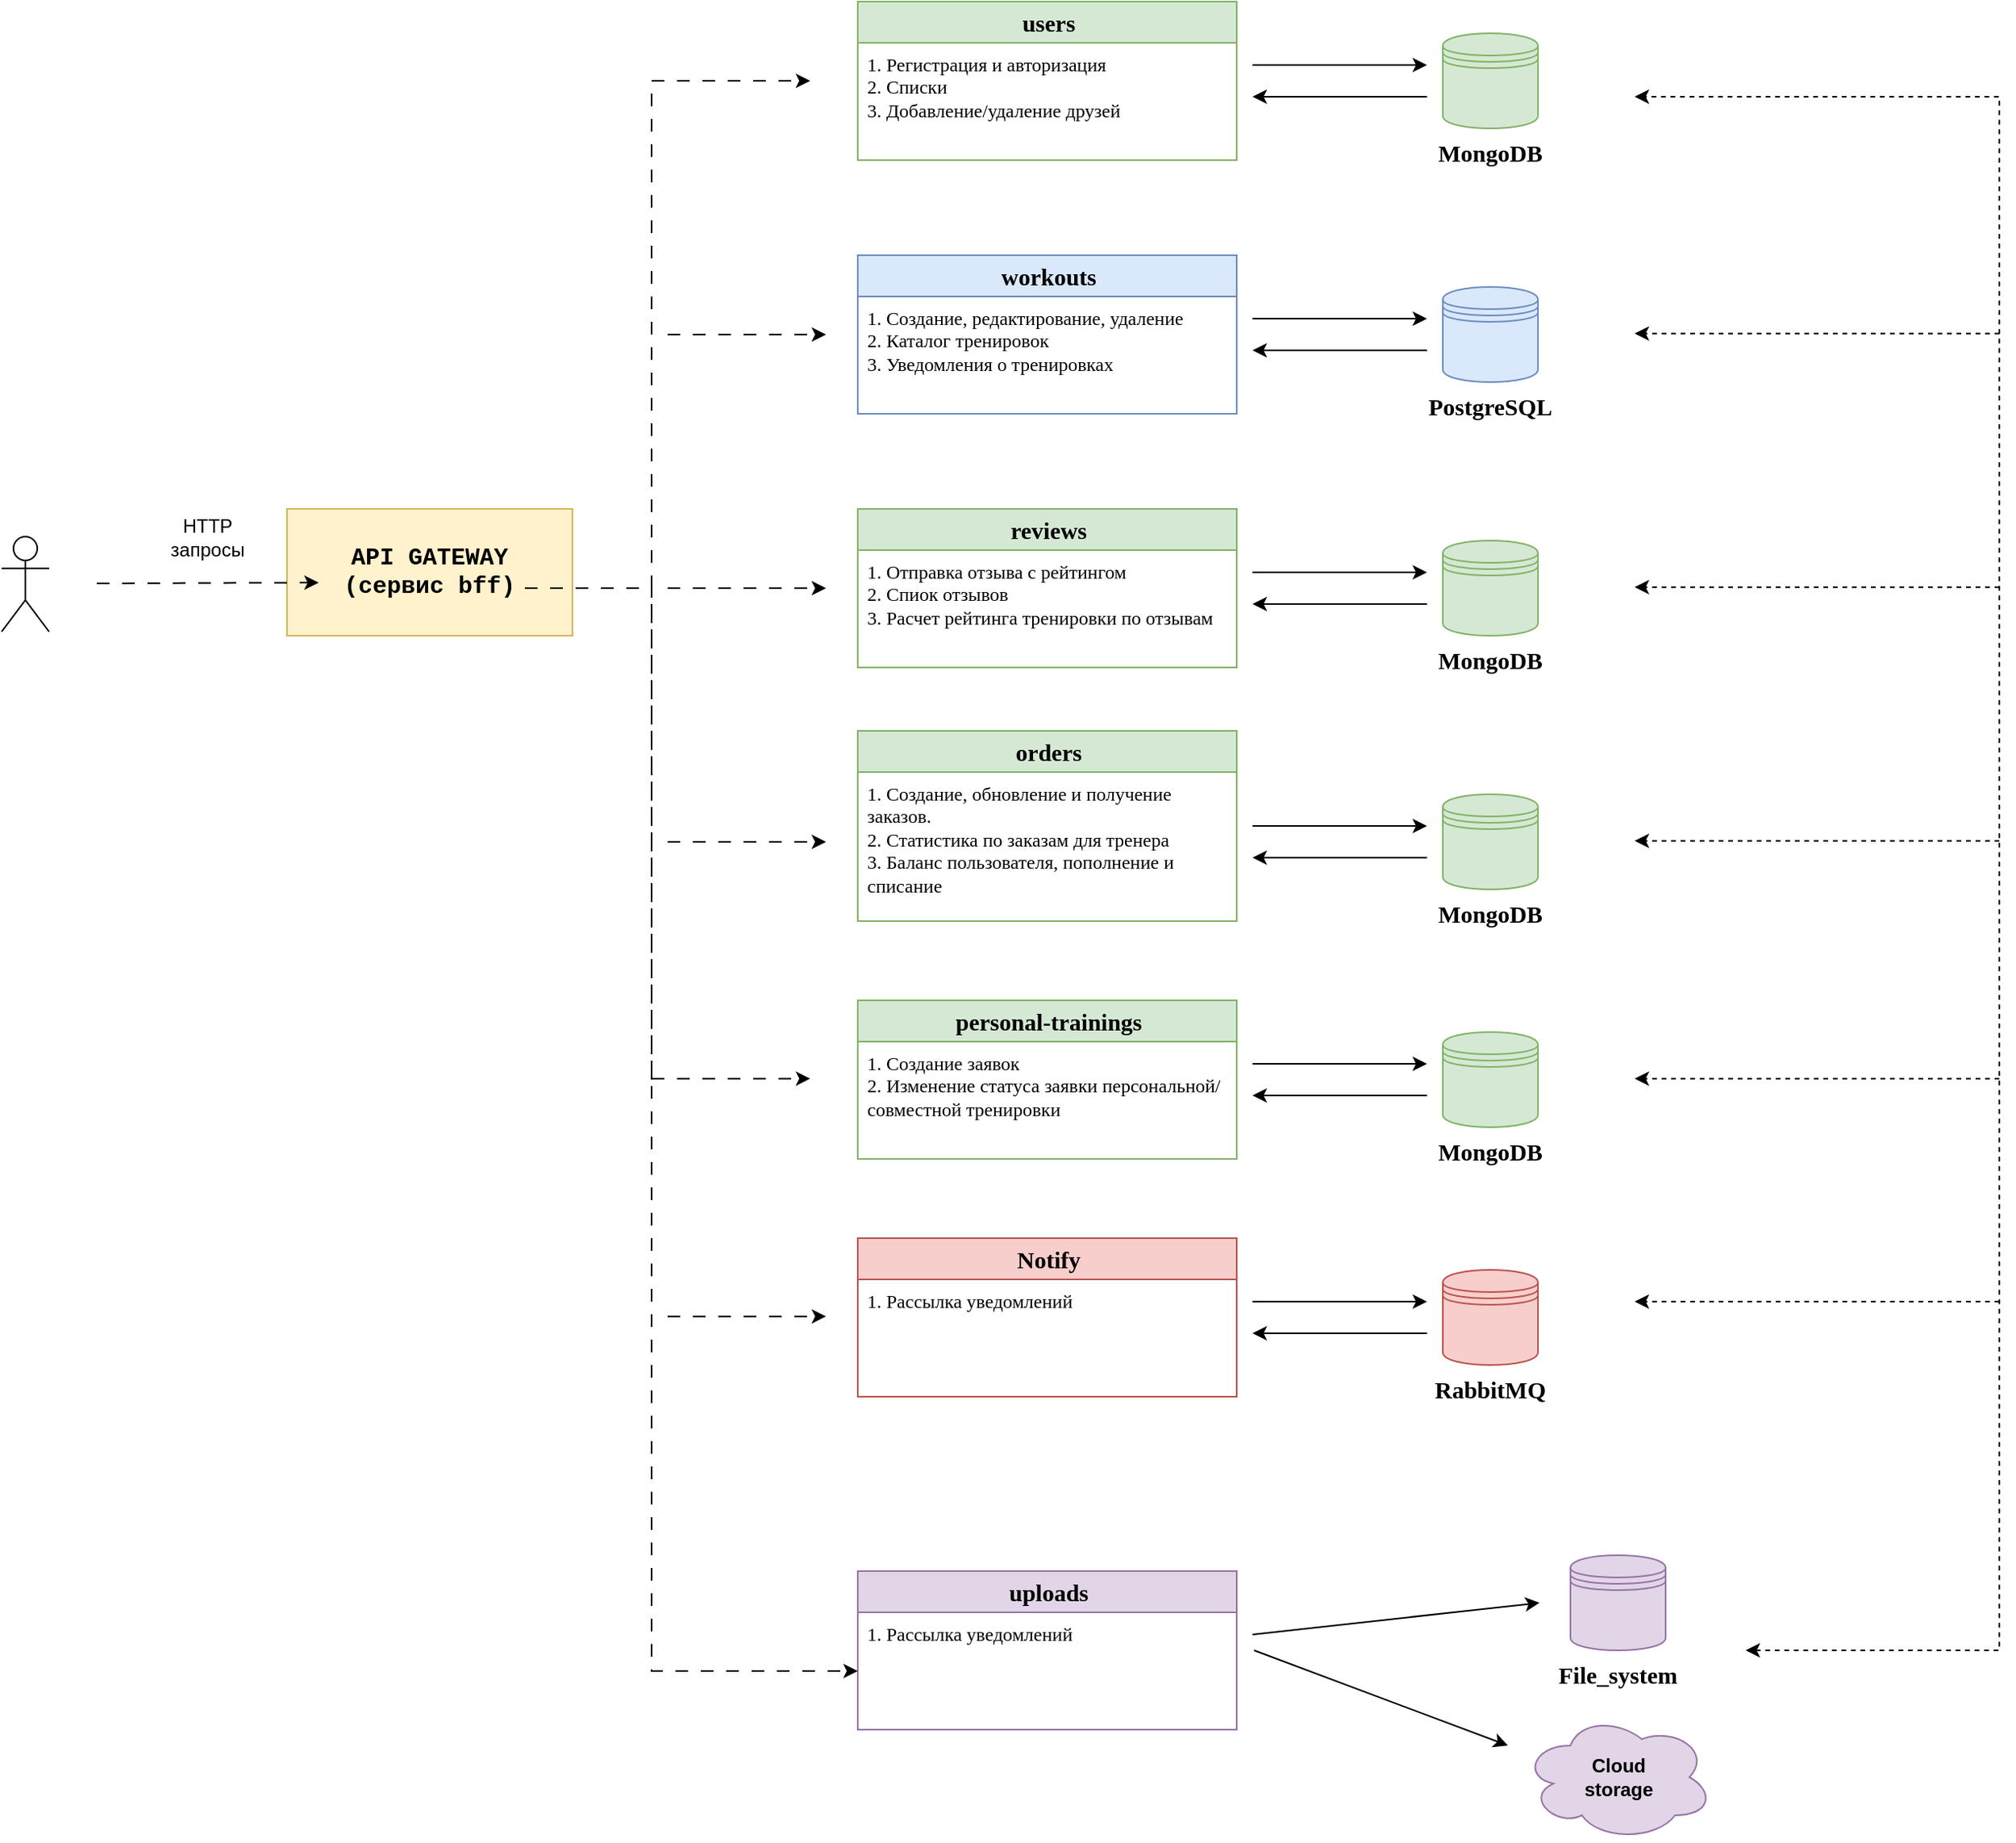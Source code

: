<mxfile version="21.5.1" type="device">
  <diagram name="Страница 1" id="hlILQuanGjLB2rlqUcfx">
    <mxGraphModel dx="2312" dy="1069" grid="1" gridSize="10" guides="1" tooltips="1" connect="1" arrows="1" fold="1" page="1" pageScale="1" pageWidth="827" pageHeight="1169" math="0" shadow="0">
      <root>
        <mxCell id="0" />
        <mxCell id="1" parent="0" />
        <mxCell id="Xg_cVoiJlZ407YM_Tam--1" value="API GATEWAY &lt;br&gt;(сервис bff)" style="rounded=0;whiteSpace=wrap;html=1;fontFamily=Courier New;fontSize=15;verticalAlign=middle;fontStyle=1;fillColor=#fff2cc;strokeColor=#d6b656;" parent="1" vertex="1">
          <mxGeometry x="-320" y="420" width="180" height="80" as="geometry" />
        </mxCell>
        <mxCell id="Xg_cVoiJlZ407YM_Tam--7" value="" style="shape=datastore;whiteSpace=wrap;html=1;fillColor=#d5e8d4;strokeColor=#82b366;fontFamily=Tahoma;" parent="1" vertex="1">
          <mxGeometry x="409" y="120" width="60" height="60" as="geometry" />
        </mxCell>
        <mxCell id="Xg_cVoiJlZ407YM_Tam--11" value="" style="endArrow=classic;html=1;rounded=0;fontFamily=Tahoma;" parent="1" edge="1">
          <mxGeometry width="50" height="50" relative="1" as="geometry">
            <mxPoint x="289" y="140" as="sourcePoint" />
            <mxPoint x="399" y="140" as="targetPoint" />
          </mxGeometry>
        </mxCell>
        <mxCell id="Xg_cVoiJlZ407YM_Tam--12" value="" style="endArrow=classic;html=1;rounded=0;fontFamily=Tahoma;" parent="1" edge="1">
          <mxGeometry width="50" height="50" relative="1" as="geometry">
            <mxPoint x="399" y="160" as="sourcePoint" />
            <mxPoint x="289" y="160" as="targetPoint" />
          </mxGeometry>
        </mxCell>
        <mxCell id="Xg_cVoiJlZ407YM_Tam--13" value="MongoDB" style="text;html=1;strokeColor=none;fillColor=none;align=center;verticalAlign=middle;whiteSpace=wrap;rounded=0;fontFamily=Tahoma;fontSize=15;fontStyle=1" parent="1" vertex="1">
          <mxGeometry x="409" y="180" width="60" height="30" as="geometry" />
        </mxCell>
        <mxCell id="81rwY3mGK5LgOC5ezEOb-1" value="&lt;span style=&quot;font-size: 15px;&quot;&gt;&lt;b&gt;users&lt;/b&gt;&lt;/span&gt;" style="swimlane;fontStyle=0;childLayout=stackLayout;horizontal=1;startSize=26;fillColor=#d5e8d4;horizontalStack=0;resizeParent=1;resizeParentMax=0;resizeLast=0;collapsible=1;marginBottom=0;html=1;strokeColor=#82b366;fontFamily=Tahoma;" parent="1" vertex="1">
          <mxGeometry x="40" y="100" width="239" height="100" as="geometry">
            <mxRectangle x="81" y="36" width="70" height="30" as="alternateBounds" />
          </mxGeometry>
        </mxCell>
        <mxCell id="81rwY3mGK5LgOC5ezEOb-2" value="1. Регистрация и авторизация&lt;br&gt;2. Списки&lt;br&gt;3. Добавление/удаление друзей&lt;br&gt;" style="text;strokeColor=none;fillColor=none;align=left;verticalAlign=top;spacingLeft=4;spacingRight=4;overflow=hidden;rotatable=0;points=[[0,0.5],[1,0.5]];portConstraint=eastwest;whiteSpace=wrap;html=1;fontFamily=Tahoma;" parent="81rwY3mGK5LgOC5ezEOb-1" vertex="1">
          <mxGeometry y="26" width="239" height="74" as="geometry" />
        </mxCell>
        <mxCell id="81rwY3mGK5LgOC5ezEOb-7" value="" style="shape=datastore;whiteSpace=wrap;html=1;fillColor=#dae8fc;strokeColor=#6c8ebf;fontFamily=Tahoma;" parent="1" vertex="1">
          <mxGeometry x="409" y="280" width="60" height="60" as="geometry" />
        </mxCell>
        <mxCell id="81rwY3mGK5LgOC5ezEOb-8" value="" style="endArrow=classic;html=1;rounded=0;fontFamily=Tahoma;" parent="1" edge="1">
          <mxGeometry width="50" height="50" relative="1" as="geometry">
            <mxPoint x="289" y="300" as="sourcePoint" />
            <mxPoint x="399" y="300" as="targetPoint" />
          </mxGeometry>
        </mxCell>
        <mxCell id="81rwY3mGK5LgOC5ezEOb-9" value="" style="endArrow=classic;html=1;rounded=0;fontFamily=Tahoma;" parent="1" edge="1">
          <mxGeometry width="50" height="50" relative="1" as="geometry">
            <mxPoint x="399" y="320" as="sourcePoint" />
            <mxPoint x="289" y="320" as="targetPoint" />
          </mxGeometry>
        </mxCell>
        <mxCell id="81rwY3mGK5LgOC5ezEOb-10" value="PostgreSQL" style="text;html=1;strokeColor=none;fillColor=none;align=center;verticalAlign=middle;whiteSpace=wrap;rounded=0;fontFamily=Tahoma;fontSize=15;fontStyle=1" parent="1" vertex="1">
          <mxGeometry x="409" y="340" width="60" height="30" as="geometry" />
        </mxCell>
        <mxCell id="81rwY3mGK5LgOC5ezEOb-11" value="&lt;span style=&quot;font-size: 15px;&quot;&gt;&lt;b&gt;workouts&lt;/b&gt;&lt;/span&gt;" style="swimlane;fontStyle=0;childLayout=stackLayout;horizontal=1;startSize=26;fillColor=#dae8fc;horizontalStack=0;resizeParent=1;resizeParentMax=0;resizeLast=0;collapsible=1;marginBottom=0;html=1;strokeColor=#6c8ebf;fontFamily=Tahoma;" parent="1" vertex="1">
          <mxGeometry x="40" y="260" width="239" height="100" as="geometry">
            <mxRectangle x="81" y="36" width="70" height="30" as="alternateBounds" />
          </mxGeometry>
        </mxCell>
        <mxCell id="81rwY3mGK5LgOC5ezEOb-12" value="1. Создание, редактирование, удаление&lt;br&gt;2. Каталог тренировок&lt;br&gt;3. Уведомления о тренировках" style="text;strokeColor=none;fillColor=none;align=left;verticalAlign=top;spacingLeft=4;spacingRight=4;overflow=hidden;rotatable=0;points=[[0,0.5],[1,0.5]];portConstraint=eastwest;whiteSpace=wrap;html=1;fontFamily=Tahoma;" parent="81rwY3mGK5LgOC5ezEOb-11" vertex="1">
          <mxGeometry y="26" width="239" height="74" as="geometry" />
        </mxCell>
        <mxCell id="81rwY3mGK5LgOC5ezEOb-15" value="" style="shape=datastore;whiteSpace=wrap;html=1;fillColor=#d5e8d4;strokeColor=#82b366;fontFamily=Tahoma;" parent="1" vertex="1">
          <mxGeometry x="409" y="440" width="60" height="60" as="geometry" />
        </mxCell>
        <mxCell id="81rwY3mGK5LgOC5ezEOb-16" value="" style="endArrow=classic;html=1;rounded=0;fontFamily=Tahoma;" parent="1" edge="1">
          <mxGeometry width="50" height="50" relative="1" as="geometry">
            <mxPoint x="289" y="460" as="sourcePoint" />
            <mxPoint x="399" y="460" as="targetPoint" />
          </mxGeometry>
        </mxCell>
        <mxCell id="81rwY3mGK5LgOC5ezEOb-17" value="" style="endArrow=classic;html=1;rounded=0;fontFamily=Tahoma;" parent="1" edge="1">
          <mxGeometry width="50" height="50" relative="1" as="geometry">
            <mxPoint x="399" y="480" as="sourcePoint" />
            <mxPoint x="289" y="480" as="targetPoint" />
          </mxGeometry>
        </mxCell>
        <mxCell id="81rwY3mGK5LgOC5ezEOb-18" value="MongoDB" style="text;html=1;strokeColor=none;fillColor=none;align=center;verticalAlign=middle;whiteSpace=wrap;rounded=0;fontFamily=Tahoma;fontSize=15;fontStyle=1" parent="1" vertex="1">
          <mxGeometry x="409" y="500" width="60" height="30" as="geometry" />
        </mxCell>
        <mxCell id="81rwY3mGK5LgOC5ezEOb-19" value="&lt;span style=&quot;font-size: 15px;&quot;&gt;&lt;b&gt;reviews&lt;/b&gt;&lt;/span&gt;" style="swimlane;fontStyle=0;childLayout=stackLayout;horizontal=1;startSize=26;fillColor=#d5e8d4;horizontalStack=0;resizeParent=1;resizeParentMax=0;resizeLast=0;collapsible=1;marginBottom=0;html=1;strokeColor=#82b366;fontFamily=Tahoma;" parent="1" vertex="1">
          <mxGeometry x="40" y="420" width="239" height="100" as="geometry">
            <mxRectangle x="81" y="36" width="70" height="30" as="alternateBounds" />
          </mxGeometry>
        </mxCell>
        <mxCell id="81rwY3mGK5LgOC5ezEOb-20" value="1. Отправка отзыва с рейтингом&lt;br&gt;2. Спиок отзывов&lt;br&gt;3. Расчет рейтинга тренировки по отзывам" style="text;strokeColor=none;fillColor=none;align=left;verticalAlign=top;spacingLeft=4;spacingRight=4;overflow=hidden;rotatable=0;points=[[0,0.5],[1,0.5]];portConstraint=eastwest;whiteSpace=wrap;html=1;fontFamily=Tahoma;" parent="81rwY3mGK5LgOC5ezEOb-19" vertex="1">
          <mxGeometry y="26" width="239" height="74" as="geometry" />
        </mxCell>
        <mxCell id="81rwY3mGK5LgOC5ezEOb-23" value="" style="shape=datastore;whiteSpace=wrap;html=1;fillColor=#d5e8d4;strokeColor=#82b366;fontFamily=Tahoma;" parent="1" vertex="1">
          <mxGeometry x="409" y="600" width="60" height="60" as="geometry" />
        </mxCell>
        <mxCell id="81rwY3mGK5LgOC5ezEOb-24" value="" style="endArrow=classic;html=1;rounded=0;fontFamily=Tahoma;" parent="1" edge="1">
          <mxGeometry width="50" height="50" relative="1" as="geometry">
            <mxPoint x="289" y="620" as="sourcePoint" />
            <mxPoint x="399" y="620" as="targetPoint" />
          </mxGeometry>
        </mxCell>
        <mxCell id="81rwY3mGK5LgOC5ezEOb-25" value="" style="endArrow=classic;html=1;rounded=0;fontFamily=Tahoma;" parent="1" edge="1">
          <mxGeometry width="50" height="50" relative="1" as="geometry">
            <mxPoint x="399" y="640" as="sourcePoint" />
            <mxPoint x="289" y="640" as="targetPoint" />
          </mxGeometry>
        </mxCell>
        <mxCell id="81rwY3mGK5LgOC5ezEOb-26" value="MongoDB" style="text;html=1;strokeColor=none;fillColor=none;align=center;verticalAlign=middle;whiteSpace=wrap;rounded=0;fontFamily=Tahoma;fontSize=15;fontStyle=1" parent="1" vertex="1">
          <mxGeometry x="409" y="660" width="60" height="30" as="geometry" />
        </mxCell>
        <mxCell id="81rwY3mGK5LgOC5ezEOb-27" value="&lt;span style=&quot;font-size: 15px;&quot;&gt;&lt;b&gt;orders&lt;/b&gt;&lt;/span&gt;" style="swimlane;fontStyle=0;childLayout=stackLayout;horizontal=1;startSize=26;fillColor=#d5e8d4;horizontalStack=0;resizeParent=1;resizeParentMax=0;resizeLast=0;collapsible=1;marginBottom=0;html=1;strokeColor=#82b366;fontFamily=Tahoma;" parent="1" vertex="1">
          <mxGeometry x="40" y="560" width="239" height="120" as="geometry">
            <mxRectangle x="81" y="36" width="70" height="30" as="alternateBounds" />
          </mxGeometry>
        </mxCell>
        <mxCell id="81rwY3mGK5LgOC5ezEOb-28" value="1. Создание, обновление и получение заказов.&lt;br&gt;2. Статистика по заказам для тренера&lt;br&gt;3. Баланс пользователя, пополнение и списание" style="text;strokeColor=none;fillColor=none;align=left;verticalAlign=top;spacingLeft=4;spacingRight=4;overflow=hidden;rotatable=0;points=[[0,0.5],[1,0.5]];portConstraint=eastwest;whiteSpace=wrap;html=1;fontFamily=Tahoma;" parent="81rwY3mGK5LgOC5ezEOb-27" vertex="1">
          <mxGeometry y="26" width="239" height="94" as="geometry" />
        </mxCell>
        <mxCell id="81rwY3mGK5LgOC5ezEOb-38" value="" style="shape=datastore;whiteSpace=wrap;html=1;fillColor=#e1d5e7;strokeColor=#9673a6;fontFamily=Tahoma;" parent="1" vertex="1">
          <mxGeometry x="489.5" y="1080" width="60" height="60" as="geometry" />
        </mxCell>
        <mxCell id="81rwY3mGK5LgOC5ezEOb-39" value="" style="endArrow=classic;html=1;rounded=0;fontFamily=Tahoma;" parent="1" edge="1">
          <mxGeometry width="50" height="50" relative="1" as="geometry">
            <mxPoint x="289" y="1130" as="sourcePoint" />
            <mxPoint x="470" y="1110" as="targetPoint" />
          </mxGeometry>
        </mxCell>
        <mxCell id="81rwY3mGK5LgOC5ezEOb-41" value="File_system" style="text;html=1;strokeColor=none;fillColor=none;align=center;verticalAlign=middle;whiteSpace=wrap;rounded=0;fontFamily=Tahoma;fontSize=15;fontStyle=1" parent="1" vertex="1">
          <mxGeometry x="469" y="1140" width="101" height="30" as="geometry" />
        </mxCell>
        <mxCell id="81rwY3mGK5LgOC5ezEOb-42" value="&lt;span style=&quot;font-size: 15px;&quot;&gt;&lt;b&gt;uploads&lt;/b&gt;&lt;/span&gt;" style="swimlane;fontStyle=0;childLayout=stackLayout;horizontal=1;startSize=26;fillColor=#e1d5e7;horizontalStack=0;resizeParent=1;resizeParentMax=0;resizeLast=0;collapsible=1;marginBottom=0;html=1;strokeColor=#9673a6;fontFamily=Tahoma;" parent="1" vertex="1">
          <mxGeometry x="40" y="1090" width="239" height="100" as="geometry">
            <mxRectangle x="81" y="36" width="70" height="30" as="alternateBounds" />
          </mxGeometry>
        </mxCell>
        <mxCell id="81rwY3mGK5LgOC5ezEOb-43" value="1. Рассылка уведомлений" style="text;strokeColor=none;fillColor=none;align=left;verticalAlign=top;spacingLeft=4;spacingRight=4;overflow=hidden;rotatable=0;points=[[0,0.5],[1,0.5]];portConstraint=eastwest;whiteSpace=wrap;html=1;fontFamily=Tahoma;" parent="81rwY3mGK5LgOC5ezEOb-42" vertex="1">
          <mxGeometry y="26" width="239" height="74" as="geometry" />
        </mxCell>
        <mxCell id="81rwY3mGK5LgOC5ezEOb-48" value="" style="endArrow=classic;html=1;rounded=0;exitX=1;exitY=0.5;exitDx=0;exitDy=0;dashed=1;dashPattern=8 8;" parent="1" edge="1">
          <mxGeometry width="50" height="50" relative="1" as="geometry">
            <mxPoint x="-170" y="470" as="sourcePoint" />
            <mxPoint x="10" y="150" as="targetPoint" />
            <Array as="points">
              <mxPoint x="-90" y="470" />
              <mxPoint x="-90" y="150" />
            </Array>
          </mxGeometry>
        </mxCell>
        <mxCell id="81rwY3mGK5LgOC5ezEOb-50" value="" style="endArrow=classic;html=1;rounded=0;entryX=0;entryY=0.5;entryDx=0;entryDy=0;dashed=1;dashPattern=8 8;" parent="1" target="81rwY3mGK5LgOC5ezEOb-43" edge="1">
          <mxGeometry width="50" height="50" relative="1" as="geometry">
            <mxPoint x="-90" y="780" as="sourcePoint" />
            <mxPoint x="30" y="1253" as="targetPoint" />
            <Array as="points">
              <mxPoint x="-90" y="470" />
              <mxPoint x="-90" y="1153" />
            </Array>
          </mxGeometry>
        </mxCell>
        <mxCell id="81rwY3mGK5LgOC5ezEOb-52" value="" style="endArrow=classic;html=1;rounded=0;entryX=0;entryY=0.5;entryDx=0;entryDy=0;dashed=1;dashPattern=8 8;" parent="1" edge="1">
          <mxGeometry width="50" height="50" relative="1" as="geometry">
            <mxPoint x="-80" y="310" as="sourcePoint" />
            <mxPoint x="20" y="310" as="targetPoint" />
            <Array as="points">
              <mxPoint x="-20" y="310" />
            </Array>
          </mxGeometry>
        </mxCell>
        <mxCell id="81rwY3mGK5LgOC5ezEOb-55" value="" style="endArrow=classic;html=1;rounded=0;entryX=0;entryY=0.5;entryDx=0;entryDy=0;dashed=1;dashPattern=8 8;" parent="1" edge="1">
          <mxGeometry width="50" height="50" relative="1" as="geometry">
            <mxPoint x="-80" y="470" as="sourcePoint" />
            <mxPoint x="20" y="470" as="targetPoint" />
            <Array as="points">
              <mxPoint x="-80" y="470" />
            </Array>
          </mxGeometry>
        </mxCell>
        <mxCell id="81rwY3mGK5LgOC5ezEOb-56" value="" style="endArrow=classic;html=1;rounded=0;entryX=0;entryY=0.5;entryDx=0;entryDy=0;dashed=1;dashPattern=8 8;" parent="1" edge="1">
          <mxGeometry width="50" height="50" relative="1" as="geometry">
            <mxPoint x="-80" y="630" as="sourcePoint" />
            <mxPoint x="20" y="630" as="targetPoint" />
            <Array as="points" />
          </mxGeometry>
        </mxCell>
        <mxCell id="81rwY3mGK5LgOC5ezEOb-68" value="" style="shape=umlActor;verticalLabelPosition=bottom;verticalAlign=top;html=1;outlineConnect=0;" parent="1" vertex="1">
          <mxGeometry x="-500" y="437.5" width="30" height="60" as="geometry" />
        </mxCell>
        <mxCell id="81rwY3mGK5LgOC5ezEOb-72" value="HTTP запросы" style="text;html=1;strokeColor=none;fillColor=none;align=center;verticalAlign=middle;whiteSpace=wrap;rounded=0;" parent="1" vertex="1">
          <mxGeometry x="-400" y="422.5" width="60" height="30" as="geometry" />
        </mxCell>
        <mxCell id="81rwY3mGK5LgOC5ezEOb-73" value="" style="endArrow=classic;html=1;rounded=0;entryX=0;entryY=0.5;entryDx=0;entryDy=0;dashed=1;dashPattern=8 8;" parent="1" edge="1">
          <mxGeometry width="50" height="50" relative="1" as="geometry">
            <mxPoint x="-440" y="467" as="sourcePoint" />
            <mxPoint x="-300" y="466.5" as="targetPoint" />
            <Array as="points">
              <mxPoint x="-440" y="467" />
            </Array>
          </mxGeometry>
        </mxCell>
        <mxCell id="xNLLX10XlhifihY3-Sbn-1" value="" style="shape=datastore;whiteSpace=wrap;html=1;fillColor=#d5e8d4;strokeColor=#82b366;fontFamily=Tahoma;" vertex="1" parent="1">
          <mxGeometry x="409" y="750" width="60" height="60" as="geometry" />
        </mxCell>
        <mxCell id="xNLLX10XlhifihY3-Sbn-2" value="" style="endArrow=classic;html=1;rounded=0;fontFamily=Tahoma;" edge="1" parent="1">
          <mxGeometry width="50" height="50" relative="1" as="geometry">
            <mxPoint x="289" y="770" as="sourcePoint" />
            <mxPoint x="399" y="770" as="targetPoint" />
          </mxGeometry>
        </mxCell>
        <mxCell id="xNLLX10XlhifihY3-Sbn-3" value="" style="endArrow=classic;html=1;rounded=0;fontFamily=Tahoma;" edge="1" parent="1">
          <mxGeometry width="50" height="50" relative="1" as="geometry">
            <mxPoint x="399" y="790" as="sourcePoint" />
            <mxPoint x="289" y="790" as="targetPoint" />
          </mxGeometry>
        </mxCell>
        <mxCell id="xNLLX10XlhifihY3-Sbn-4" value="MongoDB" style="text;html=1;strokeColor=none;fillColor=none;align=center;verticalAlign=middle;whiteSpace=wrap;rounded=0;fontFamily=Tahoma;fontSize=15;fontStyle=1" vertex="1" parent="1">
          <mxGeometry x="409" y="810" width="60" height="30" as="geometry" />
        </mxCell>
        <mxCell id="xNLLX10XlhifihY3-Sbn-5" value="&lt;b style=&quot;border-color: var(--border-color); font-size: 15px;&quot;&gt;personal-trainings&lt;/b&gt;" style="swimlane;fontStyle=0;childLayout=stackLayout;horizontal=1;startSize=26;fillColor=#d5e8d4;horizontalStack=0;resizeParent=1;resizeParentMax=0;resizeLast=0;collapsible=1;marginBottom=0;html=1;strokeColor=#82b366;fontFamily=Tahoma;" vertex="1" parent="1">
          <mxGeometry x="40" y="730" width="239" height="100" as="geometry">
            <mxRectangle x="81" y="36" width="70" height="30" as="alternateBounds" />
          </mxGeometry>
        </mxCell>
        <mxCell id="xNLLX10XlhifihY3-Sbn-6" value="1. Создание заявок&lt;br&gt;2. Изменение статуса заявки персональной/совместной тренировки" style="text;strokeColor=none;fillColor=none;align=left;verticalAlign=top;spacingLeft=4;spacingRight=4;overflow=hidden;rotatable=0;points=[[0,0.5],[1,0.5]];portConstraint=eastwest;whiteSpace=wrap;html=1;fontFamily=Tahoma;" vertex="1" parent="xNLLX10XlhifihY3-Sbn-5">
          <mxGeometry y="26" width="239" height="74" as="geometry" />
        </mxCell>
        <mxCell id="xNLLX10XlhifihY3-Sbn-21" value="" style="shape=datastore;whiteSpace=wrap;html=1;fillColor=#f8cecc;strokeColor=#b85450;fontFamily=Tahoma;" vertex="1" parent="1">
          <mxGeometry x="409" y="900" width="60" height="60" as="geometry" />
        </mxCell>
        <mxCell id="xNLLX10XlhifihY3-Sbn-22" value="" style="endArrow=classic;html=1;rounded=0;fontFamily=Tahoma;" edge="1" parent="1">
          <mxGeometry width="50" height="50" relative="1" as="geometry">
            <mxPoint x="289" y="920" as="sourcePoint" />
            <mxPoint x="399" y="920" as="targetPoint" />
          </mxGeometry>
        </mxCell>
        <mxCell id="xNLLX10XlhifihY3-Sbn-23" value="" style="endArrow=classic;html=1;rounded=0;fontFamily=Tahoma;" edge="1" parent="1">
          <mxGeometry width="50" height="50" relative="1" as="geometry">
            <mxPoint x="399" y="940" as="sourcePoint" />
            <mxPoint x="289" y="940" as="targetPoint" />
          </mxGeometry>
        </mxCell>
        <mxCell id="xNLLX10XlhifihY3-Sbn-24" value="RabbitMQ" style="text;html=1;strokeColor=none;fillColor=none;align=center;verticalAlign=middle;whiteSpace=wrap;rounded=0;fontFamily=Tahoma;fontSize=15;fontStyle=1" vertex="1" parent="1">
          <mxGeometry x="409" y="960" width="60" height="30" as="geometry" />
        </mxCell>
        <mxCell id="xNLLX10XlhifihY3-Sbn-25" value="&lt;span style=&quot;font-size: 15px;&quot;&gt;&lt;b&gt;Notify&lt;/b&gt;&lt;/span&gt;" style="swimlane;fontStyle=0;childLayout=stackLayout;horizontal=1;startSize=26;fillColor=#f8cecc;horizontalStack=0;resizeParent=1;resizeParentMax=0;resizeLast=0;collapsible=1;marginBottom=0;html=1;strokeColor=#b85450;fontFamily=Tahoma;" vertex="1" parent="1">
          <mxGeometry x="40" y="880" width="239" height="100" as="geometry">
            <mxRectangle x="81" y="36" width="70" height="30" as="alternateBounds" />
          </mxGeometry>
        </mxCell>
        <mxCell id="xNLLX10XlhifihY3-Sbn-26" value="1. Рассылка уведомлений" style="text;strokeColor=none;fillColor=none;align=left;verticalAlign=top;spacingLeft=4;spacingRight=4;overflow=hidden;rotatable=0;points=[[0,0.5],[1,0.5]];portConstraint=eastwest;whiteSpace=wrap;html=1;fontFamily=Tahoma;" vertex="1" parent="xNLLX10XlhifihY3-Sbn-25">
          <mxGeometry y="26" width="239" height="74" as="geometry" />
        </mxCell>
        <mxCell id="xNLLX10XlhifihY3-Sbn-30" value="&lt;b&gt;Cloud &lt;br&gt;storage&lt;/b&gt;" style="ellipse;shape=cloud;whiteSpace=wrap;html=1;fillColor=#e1d5e7;strokeColor=#9673a6;" vertex="1" parent="1">
          <mxGeometry x="459.5" y="1180" width="120" height="80" as="geometry" />
        </mxCell>
        <mxCell id="xNLLX10XlhifihY3-Sbn-31" value="" style="endArrow=classic;html=1;rounded=0;fontFamily=Tahoma;" edge="1" parent="1">
          <mxGeometry width="50" height="50" relative="1" as="geometry">
            <mxPoint x="290" y="1140" as="sourcePoint" />
            <mxPoint x="450" y="1200" as="targetPoint" />
          </mxGeometry>
        </mxCell>
        <mxCell id="xNLLX10XlhifihY3-Sbn-32" value="" style="endArrow=classic;startArrow=classic;html=1;rounded=0;dashed=1;" edge="1" parent="1">
          <mxGeometry width="50" height="50" relative="1" as="geometry">
            <mxPoint x="600" y="1140" as="sourcePoint" />
            <mxPoint x="530" y="160" as="targetPoint" />
            <Array as="points">
              <mxPoint x="760" y="1140" />
              <mxPoint x="760" y="160" />
            </Array>
          </mxGeometry>
        </mxCell>
        <mxCell id="xNLLX10XlhifihY3-Sbn-33" value="" style="endArrow=classic;html=1;rounded=0;dashed=1;" edge="1" parent="1">
          <mxGeometry width="50" height="50" relative="1" as="geometry">
            <mxPoint x="760" y="920" as="sourcePoint" />
            <mxPoint x="530" y="920" as="targetPoint" />
          </mxGeometry>
        </mxCell>
        <mxCell id="xNLLX10XlhifihY3-Sbn-35" value="" style="endArrow=classic;html=1;rounded=0;dashed=1;" edge="1" parent="1">
          <mxGeometry width="50" height="50" relative="1" as="geometry">
            <mxPoint x="760" y="779.33" as="sourcePoint" />
            <mxPoint x="530" y="779.33" as="targetPoint" />
          </mxGeometry>
        </mxCell>
        <mxCell id="xNLLX10XlhifihY3-Sbn-36" value="" style="endArrow=classic;html=1;rounded=0;dashed=1;" edge="1" parent="1">
          <mxGeometry width="50" height="50" relative="1" as="geometry">
            <mxPoint x="760" y="629.33" as="sourcePoint" />
            <mxPoint x="530" y="629.33" as="targetPoint" />
          </mxGeometry>
        </mxCell>
        <mxCell id="xNLLX10XlhifihY3-Sbn-37" value="" style="endArrow=classic;html=1;rounded=0;dashed=1;" edge="1" parent="1">
          <mxGeometry width="50" height="50" relative="1" as="geometry">
            <mxPoint x="760" y="469.33" as="sourcePoint" />
            <mxPoint x="530" y="469.33" as="targetPoint" />
          </mxGeometry>
        </mxCell>
        <mxCell id="xNLLX10XlhifihY3-Sbn-38" value="" style="endArrow=classic;html=1;rounded=0;dashed=1;" edge="1" parent="1">
          <mxGeometry width="50" height="50" relative="1" as="geometry">
            <mxPoint x="760" y="309.33" as="sourcePoint" />
            <mxPoint x="530" y="309.33" as="targetPoint" />
          </mxGeometry>
        </mxCell>
        <mxCell id="xNLLX10XlhifihY3-Sbn-40" value="" style="endArrow=classic;html=1;rounded=0;entryX=0;entryY=0.5;entryDx=0;entryDy=0;dashed=1;dashPattern=8 8;" edge="1" parent="1">
          <mxGeometry width="50" height="50" relative="1" as="geometry">
            <mxPoint x="-90" y="779.33" as="sourcePoint" />
            <mxPoint x="10" y="779.33" as="targetPoint" />
            <Array as="points" />
          </mxGeometry>
        </mxCell>
        <mxCell id="xNLLX10XlhifihY3-Sbn-41" value="" style="endArrow=classic;html=1;rounded=0;entryX=0;entryY=0.5;entryDx=0;entryDy=0;dashed=1;dashPattern=8 8;" edge="1" parent="1">
          <mxGeometry width="50" height="50" relative="1" as="geometry">
            <mxPoint x="-80" y="929.33" as="sourcePoint" />
            <mxPoint x="20" y="929.33" as="targetPoint" />
            <Array as="points" />
          </mxGeometry>
        </mxCell>
      </root>
    </mxGraphModel>
  </diagram>
</mxfile>
